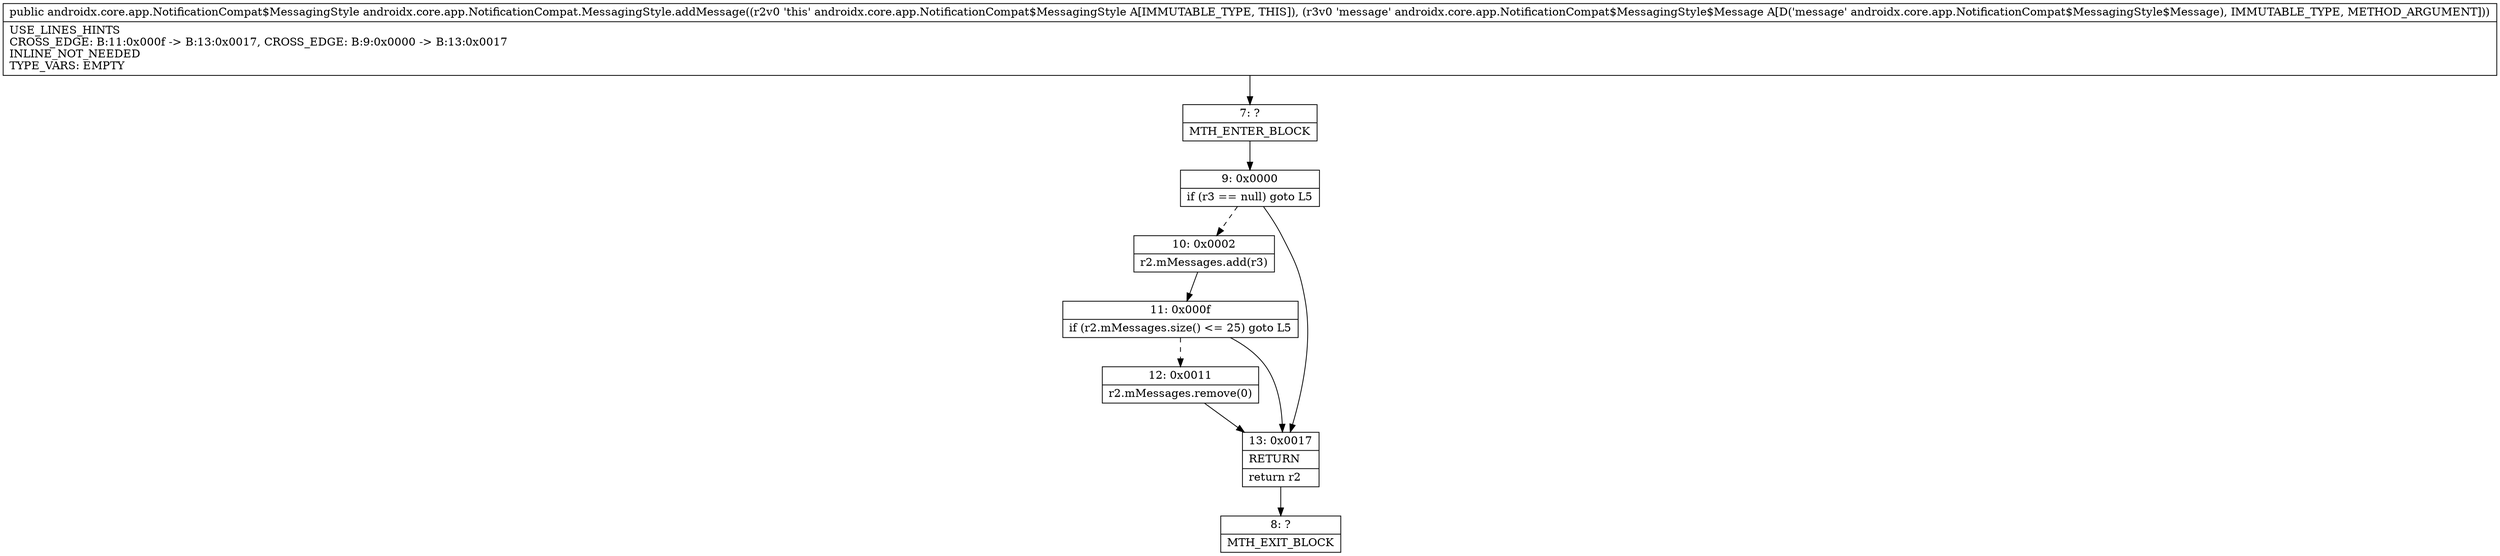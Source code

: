 digraph "CFG forandroidx.core.app.NotificationCompat.MessagingStyle.addMessage(Landroidx\/core\/app\/NotificationCompat$MessagingStyle$Message;)Landroidx\/core\/app\/NotificationCompat$MessagingStyle;" {
Node_7 [shape=record,label="{7\:\ ?|MTH_ENTER_BLOCK\l}"];
Node_9 [shape=record,label="{9\:\ 0x0000|if (r3 == null) goto L5\l}"];
Node_10 [shape=record,label="{10\:\ 0x0002|r2.mMessages.add(r3)\l}"];
Node_11 [shape=record,label="{11\:\ 0x000f|if (r2.mMessages.size() \<= 25) goto L5\l}"];
Node_12 [shape=record,label="{12\:\ 0x0011|r2.mMessages.remove(0)\l}"];
Node_13 [shape=record,label="{13\:\ 0x0017|RETURN\l|return r2\l}"];
Node_8 [shape=record,label="{8\:\ ?|MTH_EXIT_BLOCK\l}"];
MethodNode[shape=record,label="{public androidx.core.app.NotificationCompat$MessagingStyle androidx.core.app.NotificationCompat.MessagingStyle.addMessage((r2v0 'this' androidx.core.app.NotificationCompat$MessagingStyle A[IMMUTABLE_TYPE, THIS]), (r3v0 'message' androidx.core.app.NotificationCompat$MessagingStyle$Message A[D('message' androidx.core.app.NotificationCompat$MessagingStyle$Message), IMMUTABLE_TYPE, METHOD_ARGUMENT]))  | USE_LINES_HINTS\lCROSS_EDGE: B:11:0x000f \-\> B:13:0x0017, CROSS_EDGE: B:9:0x0000 \-\> B:13:0x0017\lINLINE_NOT_NEEDED\lTYPE_VARS: EMPTY\l}"];
MethodNode -> Node_7;Node_7 -> Node_9;
Node_9 -> Node_10[style=dashed];
Node_9 -> Node_13;
Node_10 -> Node_11;
Node_11 -> Node_12[style=dashed];
Node_11 -> Node_13;
Node_12 -> Node_13;
Node_13 -> Node_8;
}

